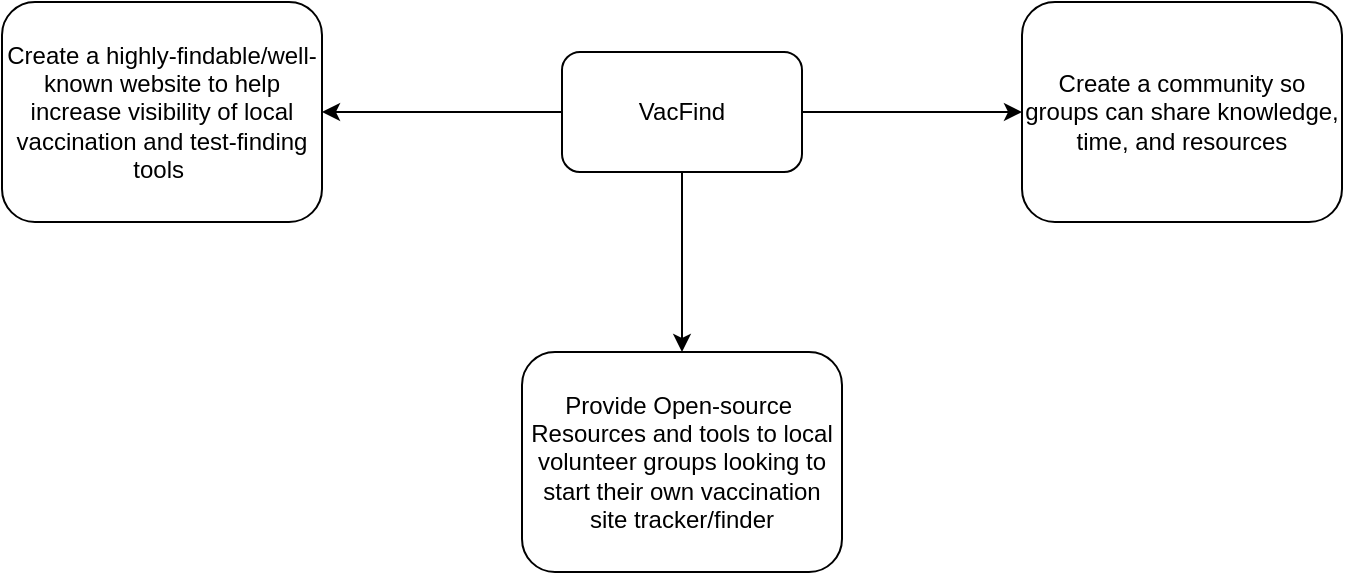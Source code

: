 <mxfile version="13.7.9" type="device" pages="2"><diagram id="eOFHyZ-xhnIXcUM5toCf" name="Initiatives"><mxGraphModel dx="702" dy="1000" grid="1" gridSize="10" guides="1" tooltips="1" connect="1" arrows="1" fold="1" page="1" pageScale="1" pageWidth="850" pageHeight="1100" math="0" shadow="0"><root><mxCell id="0"/><mxCell id="1" parent="0"/><mxCell id="FR3NgYh25ot7s_KH3V6c-3" value="" style="edgeStyle=orthogonalEdgeStyle;rounded=0;orthogonalLoop=1;jettySize=auto;html=1;" parent="1" source="FR3NgYh25ot7s_KH3V6c-1" target="FR3NgYh25ot7s_KH3V6c-2" edge="1"><mxGeometry relative="1" as="geometry"/></mxCell><mxCell id="FR3NgYh25ot7s_KH3V6c-5" style="edgeStyle=orthogonalEdgeStyle;rounded=0;orthogonalLoop=1;jettySize=auto;html=1;exitX=0;exitY=0.5;exitDx=0;exitDy=0;entryX=1;entryY=0.5;entryDx=0;entryDy=0;" parent="1" source="FR3NgYh25ot7s_KH3V6c-1" target="FR3NgYh25ot7s_KH3V6c-4" edge="1"><mxGeometry relative="1" as="geometry"/></mxCell><mxCell id="FR3NgYh25ot7s_KH3V6c-7" style="edgeStyle=orthogonalEdgeStyle;rounded=0;orthogonalLoop=1;jettySize=auto;html=1;exitX=1;exitY=0.5;exitDx=0;exitDy=0;entryX=0;entryY=0.5;entryDx=0;entryDy=0;" parent="1" source="FR3NgYh25ot7s_KH3V6c-1" target="FR3NgYh25ot7s_KH3V6c-6" edge="1"><mxGeometry relative="1" as="geometry"/></mxCell><mxCell id="FR3NgYh25ot7s_KH3V6c-1" value="VacFind" style="rounded=1;whiteSpace=wrap;html=1;" parent="1" vertex="1"><mxGeometry x="350" y="360" width="120" height="60" as="geometry"/></mxCell><mxCell id="FR3NgYh25ot7s_KH3V6c-2" value="Provide Open-source&amp;nbsp; Resources and tools to local volunteer groups looking to start their own vaccination site tracker/finder" style="whiteSpace=wrap;html=1;rounded=1;" parent="1" vertex="1"><mxGeometry x="330" y="510" width="160" height="110" as="geometry"/></mxCell><mxCell id="FR3NgYh25ot7s_KH3V6c-4" value="Create a highly-findable/well-known website to help increase visibility of local vaccination and test-finding tools&amp;nbsp;" style="whiteSpace=wrap;html=1;rounded=1;" parent="1" vertex="1"><mxGeometry x="70" y="335" width="160" height="110" as="geometry"/></mxCell><mxCell id="FR3NgYh25ot7s_KH3V6c-6" value="Create a community so groups can share knowledge, time, and resources" style="whiteSpace=wrap;html=1;rounded=1;" parent="1" vertex="1"><mxGeometry x="580" y="335" width="160" height="110" as="geometry"/></mxCell></root></mxGraphModel></diagram><diagram id="04LXClpR9_Lojox9i802" name="Data Flow"><mxGraphModel dx="702" dy="1000" grid="1" gridSize="10" guides="1" tooltips="1" connect="1" arrows="1" fold="1" page="1" pageScale="1" pageWidth="850" pageHeight="1100" math="0" shadow="0"><root><mxCell id="Fi0-K14BqQJsS7n9cWpX-0"/><mxCell id="Fi0-K14BqQJsS7n9cWpX-1" parent="Fi0-K14BqQJsS7n9cWpX-0"/></root></mxGraphModel></diagram></mxfile>